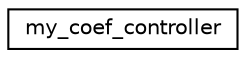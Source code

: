 digraph "Graphical Class Hierarchy"
{
  edge [fontname="Helvetica",fontsize="10",labelfontname="Helvetica",labelfontsize="10"];
  node [fontname="Helvetica",fontsize="10",shape=record];
  rankdir="LR";
  Node1 [label="my_coef_controller",height=0.2,width=0.4,color="black", fillcolor="white", style="filled",URL="$structmy__coef__controller.html"];
}
